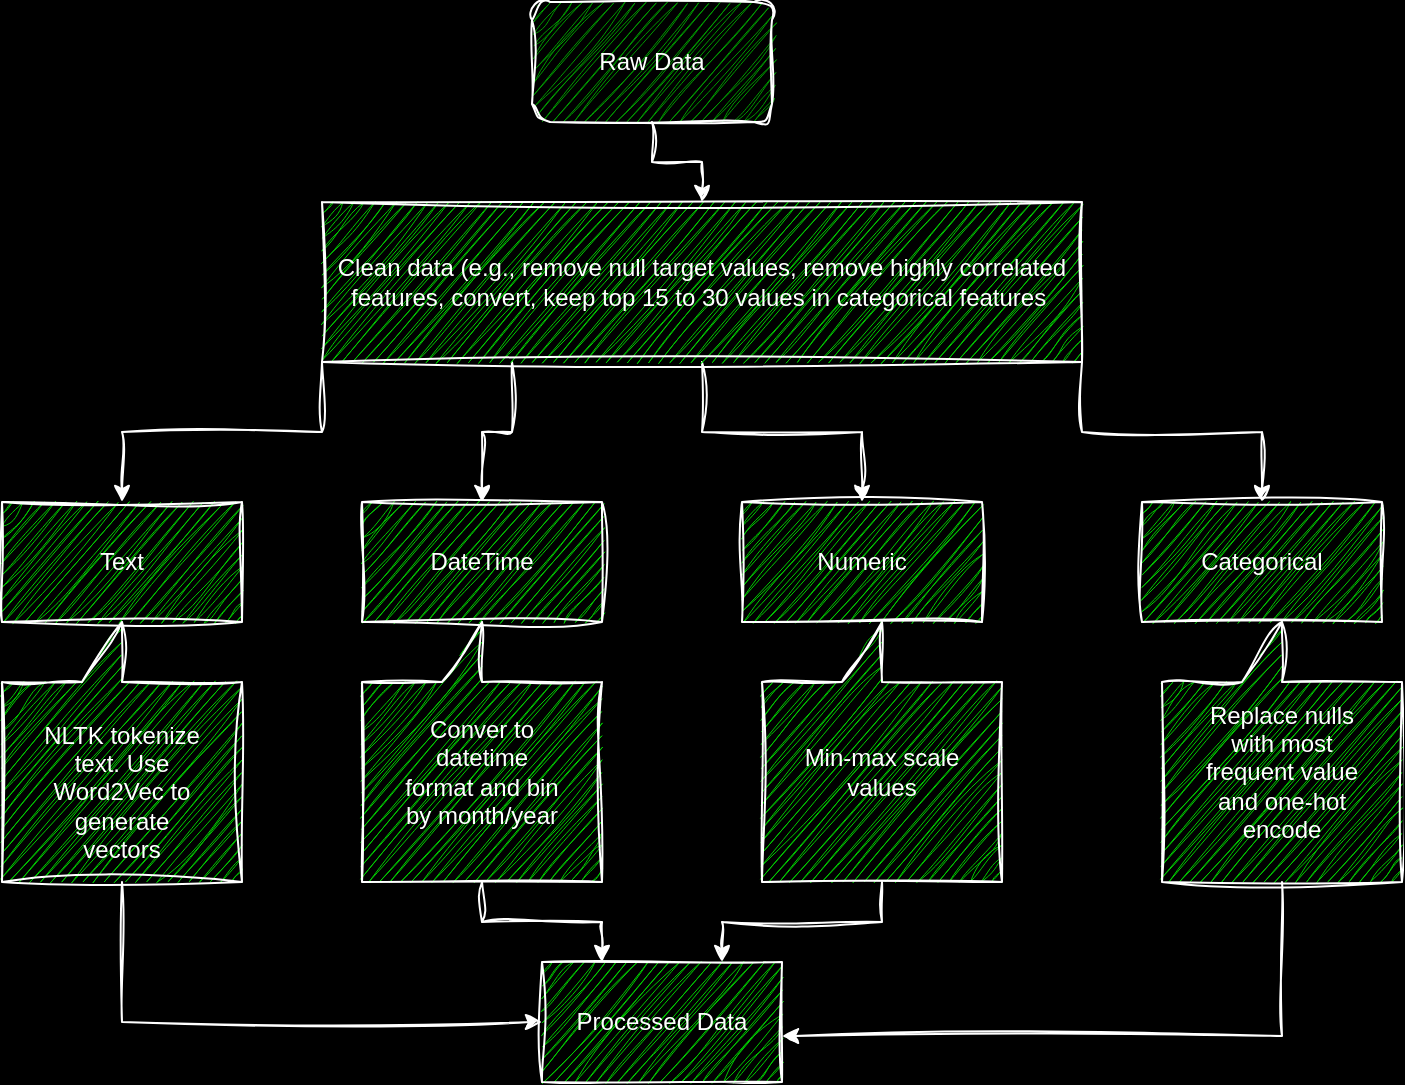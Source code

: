 <mxfile version="22.1.18" type="device">
  <diagram name="Page-1" id="rYG3-kG4QNcU8PEsfMht">
    <mxGraphModel dx="1304" dy="751" grid="0" gridSize="10" guides="1" tooltips="1" connect="1" arrows="1" fold="1" page="1" pageScale="1" pageWidth="850" pageHeight="1100" background="#000000" math="0" shadow="0">
      <root>
        <mxCell id="0" />
        <mxCell id="1" parent="0" />
        <mxCell id="ZiuPJiyLk-KCCcckI_TQ-7" style="edgeStyle=orthogonalEdgeStyle;rounded=0;orthogonalLoop=1;jettySize=auto;html=1;exitX=0.5;exitY=1;exitDx=0;exitDy=0;entryX=0.5;entryY=0;entryDx=0;entryDy=0;sketch=1;curveFitting=1;jiggle=2;strokeColor=#FFFFFF;" edge="1" parent="1" source="ZiuPJiyLk-KCCcckI_TQ-1" target="ZiuPJiyLk-KCCcckI_TQ-2">
          <mxGeometry relative="1" as="geometry" />
        </mxCell>
        <mxCell id="ZiuPJiyLk-KCCcckI_TQ-1" value="&lt;font color=&quot;#ffffff&quot;&gt;Raw Data&lt;/font&gt;" style="rounded=1;whiteSpace=wrap;html=1;sketch=1;curveFitting=1;jiggle=2;fillColor=#009900;strokeColor=#FFFFFF;" vertex="1" parent="1">
          <mxGeometry x="335" y="80" width="120" height="60" as="geometry" />
        </mxCell>
        <mxCell id="ZiuPJiyLk-KCCcckI_TQ-12" style="edgeStyle=orthogonalEdgeStyle;rounded=0;orthogonalLoop=1;jettySize=auto;html=1;exitX=0;exitY=1;exitDx=0;exitDy=0;sketch=1;curveFitting=1;jiggle=2;strokeColor=#FFFFFF;" edge="1" parent="1" source="ZiuPJiyLk-KCCcckI_TQ-2" target="ZiuPJiyLk-KCCcckI_TQ-3">
          <mxGeometry relative="1" as="geometry" />
        </mxCell>
        <mxCell id="ZiuPJiyLk-KCCcckI_TQ-14" style="edgeStyle=orthogonalEdgeStyle;rounded=0;orthogonalLoop=1;jettySize=auto;html=1;exitX=0.5;exitY=1;exitDx=0;exitDy=0;sketch=1;curveFitting=1;jiggle=2;strokeColor=#FFFFFF;" edge="1" parent="1" source="ZiuPJiyLk-KCCcckI_TQ-2" target="ZiuPJiyLk-KCCcckI_TQ-5">
          <mxGeometry relative="1" as="geometry" />
        </mxCell>
        <mxCell id="ZiuPJiyLk-KCCcckI_TQ-29" style="edgeStyle=orthogonalEdgeStyle;rounded=0;orthogonalLoop=1;jettySize=auto;html=1;exitX=0.25;exitY=1;exitDx=0;exitDy=0;sketch=1;curveFitting=1;jiggle=2;strokeColor=#FFFFFF;" edge="1" parent="1" source="ZiuPJiyLk-KCCcckI_TQ-2" target="ZiuPJiyLk-KCCcckI_TQ-4">
          <mxGeometry relative="1" as="geometry" />
        </mxCell>
        <mxCell id="ZiuPJiyLk-KCCcckI_TQ-30" style="edgeStyle=orthogonalEdgeStyle;rounded=0;orthogonalLoop=1;jettySize=auto;html=1;exitX=1;exitY=1;exitDx=0;exitDy=0;entryX=0.5;entryY=0;entryDx=0;entryDy=0;sketch=1;curveFitting=1;jiggle=2;strokeColor=#FFFFFF;" edge="1" parent="1" source="ZiuPJiyLk-KCCcckI_TQ-2" target="ZiuPJiyLk-KCCcckI_TQ-6">
          <mxGeometry relative="1" as="geometry" />
        </mxCell>
        <mxCell id="ZiuPJiyLk-KCCcckI_TQ-2" value="Clean data (e.g., remove null target values, remove highly correlated features, convert, keep top 15 to 30 values in categorical features&amp;nbsp;" style="rounded=0;whiteSpace=wrap;html=1;sketch=1;curveFitting=1;jiggle=2;fillColor=#00CC00;strokeColor=#FFFFFF;fontColor=#FFFFFF;" vertex="1" parent="1">
          <mxGeometry x="230" y="180" width="380" height="80" as="geometry" />
        </mxCell>
        <mxCell id="ZiuPJiyLk-KCCcckI_TQ-3" value="Text" style="rounded=0;whiteSpace=wrap;html=1;sketch=1;curveFitting=1;jiggle=2;fillColor=#00CC00;strokeColor=#FFFFFF;fontColor=#FFFFFF;" vertex="1" parent="1">
          <mxGeometry x="70" y="330" width="120" height="60" as="geometry" />
        </mxCell>
        <mxCell id="ZiuPJiyLk-KCCcckI_TQ-4" value="DateTime" style="rounded=0;whiteSpace=wrap;html=1;sketch=1;curveFitting=1;jiggle=2;fillColor=#00CC00;strokeColor=#FFFFFF;fontColor=#FFFFFF;" vertex="1" parent="1">
          <mxGeometry x="250" y="330" width="120" height="60" as="geometry" />
        </mxCell>
        <mxCell id="ZiuPJiyLk-KCCcckI_TQ-5" value="Numeric" style="rounded=0;whiteSpace=wrap;html=1;sketch=1;curveFitting=1;jiggle=2;fillColor=#00CC00;strokeColor=#FFFFFF;fontColor=#FFFFFF;" vertex="1" parent="1">
          <mxGeometry x="440" y="330" width="120" height="60" as="geometry" />
        </mxCell>
        <mxCell id="ZiuPJiyLk-KCCcckI_TQ-6" value="Categorical" style="rounded=0;whiteSpace=wrap;html=1;sketch=1;curveFitting=1;jiggle=2;fillColor=#00CC00;strokeColor=#FFFFFF;fontColor=#FFFFFF;" vertex="1" parent="1">
          <mxGeometry x="640" y="330" width="120" height="60" as="geometry" />
        </mxCell>
        <mxCell id="ZiuPJiyLk-KCCcckI_TQ-21" style="edgeStyle=orthogonalEdgeStyle;rounded=0;orthogonalLoop=1;jettySize=auto;html=1;exitX=0.5;exitY=0;exitDx=0;exitDy=0;exitPerimeter=0;entryX=0;entryY=0.5;entryDx=0;entryDy=0;sketch=1;curveFitting=1;jiggle=2;strokeColor=#FFFFFF;" edge="1" parent="1" source="ZiuPJiyLk-KCCcckI_TQ-8" target="ZiuPJiyLk-KCCcckI_TQ-20">
          <mxGeometry relative="1" as="geometry" />
        </mxCell>
        <mxCell id="ZiuPJiyLk-KCCcckI_TQ-8" value="" style="shape=callout;whiteSpace=wrap;html=1;perimeter=calloutPerimeter;rotation=-180;sketch=1;curveFitting=1;jiggle=2;fillColor=#00CC00;strokeColor=#FFFFFF;fontColor=#FFFFFF;" vertex="1" parent="1">
          <mxGeometry x="70" y="390" width="120" height="130" as="geometry" />
        </mxCell>
        <mxCell id="ZiuPJiyLk-KCCcckI_TQ-22" style="edgeStyle=orthogonalEdgeStyle;rounded=0;orthogonalLoop=1;jettySize=auto;html=1;exitX=0.5;exitY=0;exitDx=0;exitDy=0;exitPerimeter=0;entryX=0.25;entryY=0;entryDx=0;entryDy=0;sketch=1;curveFitting=1;jiggle=2;strokeColor=#FFFFFF;" edge="1" parent="1" source="ZiuPJiyLk-KCCcckI_TQ-9" target="ZiuPJiyLk-KCCcckI_TQ-20">
          <mxGeometry relative="1" as="geometry" />
        </mxCell>
        <mxCell id="ZiuPJiyLk-KCCcckI_TQ-9" value="" style="shape=callout;whiteSpace=wrap;html=1;perimeter=calloutPerimeter;rotation=-180;sketch=1;curveFitting=1;jiggle=2;fillColor=#00CC00;strokeColor=#FFFFFF;fontColor=#FFFFFF;" vertex="1" parent="1">
          <mxGeometry x="250" y="390" width="120" height="130" as="geometry" />
        </mxCell>
        <mxCell id="ZiuPJiyLk-KCCcckI_TQ-23" style="edgeStyle=orthogonalEdgeStyle;rounded=0;orthogonalLoop=1;jettySize=auto;html=1;exitX=0.5;exitY=0;exitDx=0;exitDy=0;exitPerimeter=0;entryX=0.75;entryY=0;entryDx=0;entryDy=0;sketch=1;curveFitting=1;jiggle=2;strokeColor=#FFFFFF;" edge="1" parent="1" source="ZiuPJiyLk-KCCcckI_TQ-10" target="ZiuPJiyLk-KCCcckI_TQ-20">
          <mxGeometry relative="1" as="geometry" />
        </mxCell>
        <mxCell id="ZiuPJiyLk-KCCcckI_TQ-10" value="" style="shape=callout;whiteSpace=wrap;html=1;perimeter=calloutPerimeter;rotation=-180;sketch=1;curveFitting=1;jiggle=2;fillColor=#00CC00;strokeColor=#FFFFFF;fontColor=#FFFFFF;" vertex="1" parent="1">
          <mxGeometry x="450" y="390" width="120" height="130" as="geometry" />
        </mxCell>
        <mxCell id="ZiuPJiyLk-KCCcckI_TQ-11" value="" style="shape=callout;whiteSpace=wrap;html=1;perimeter=calloutPerimeter;rotation=-180;sketch=1;curveFitting=1;jiggle=2;fillColor=#00CC00;strokeColor=#FFFFFF;fontColor=#FFFFFF;" vertex="1" parent="1">
          <mxGeometry x="650" y="390" width="120" height="130" as="geometry" />
        </mxCell>
        <mxCell id="ZiuPJiyLk-KCCcckI_TQ-16" value="Replace nulls with most frequent value and one-hot encode" style="text;html=1;strokeColor=none;fillColor=none;align=center;verticalAlign=middle;whiteSpace=wrap;rounded=0;fontColor=#FFFFFF;" vertex="1" parent="1">
          <mxGeometry x="670" y="450" width="80" height="30" as="geometry" />
        </mxCell>
        <mxCell id="ZiuPJiyLk-KCCcckI_TQ-17" value="Conver to datetime format and bin by month/year" style="text;html=1;strokeColor=none;fillColor=none;align=center;verticalAlign=middle;whiteSpace=wrap;rounded=0;fontColor=#FFFFFF;" vertex="1" parent="1">
          <mxGeometry x="270" y="450" width="80" height="30" as="geometry" />
        </mxCell>
        <mxCell id="ZiuPJiyLk-KCCcckI_TQ-18" value="Min-max scale values" style="text;html=1;strokeColor=none;fillColor=none;align=center;verticalAlign=middle;whiteSpace=wrap;rounded=0;fontColor=#FFFFFF;" vertex="1" parent="1">
          <mxGeometry x="470" y="450" width="80" height="30" as="geometry" />
        </mxCell>
        <mxCell id="ZiuPJiyLk-KCCcckI_TQ-19" value="NLTK tokenize text. Use Word2Vec to generate vectors" style="text;html=1;strokeColor=none;fillColor=none;align=center;verticalAlign=middle;whiteSpace=wrap;rounded=0;fontColor=#FFFFFF;" vertex="1" parent="1">
          <mxGeometry x="90" y="460" width="80" height="30" as="geometry" />
        </mxCell>
        <mxCell id="ZiuPJiyLk-KCCcckI_TQ-20" value="Processed Data" style="rounded=0;whiteSpace=wrap;html=1;sketch=1;curveFitting=1;jiggle=2;fillColor=#00CC00;strokeColor=#FFFFFF;fontColor=#FFFFFF;" vertex="1" parent="1">
          <mxGeometry x="340" y="560" width="120" height="60" as="geometry" />
        </mxCell>
        <mxCell id="ZiuPJiyLk-KCCcckI_TQ-25" style="edgeStyle=orthogonalEdgeStyle;rounded=0;orthogonalLoop=1;jettySize=auto;html=1;exitX=0.5;exitY=0;exitDx=0;exitDy=0;exitPerimeter=0;entryX=1;entryY=0.617;entryDx=0;entryDy=0;entryPerimeter=0;sketch=1;curveFitting=1;jiggle=2;strokeColor=#FFFFFF;" edge="1" parent="1" source="ZiuPJiyLk-KCCcckI_TQ-11" target="ZiuPJiyLk-KCCcckI_TQ-20">
          <mxGeometry relative="1" as="geometry" />
        </mxCell>
      </root>
    </mxGraphModel>
  </diagram>
</mxfile>
